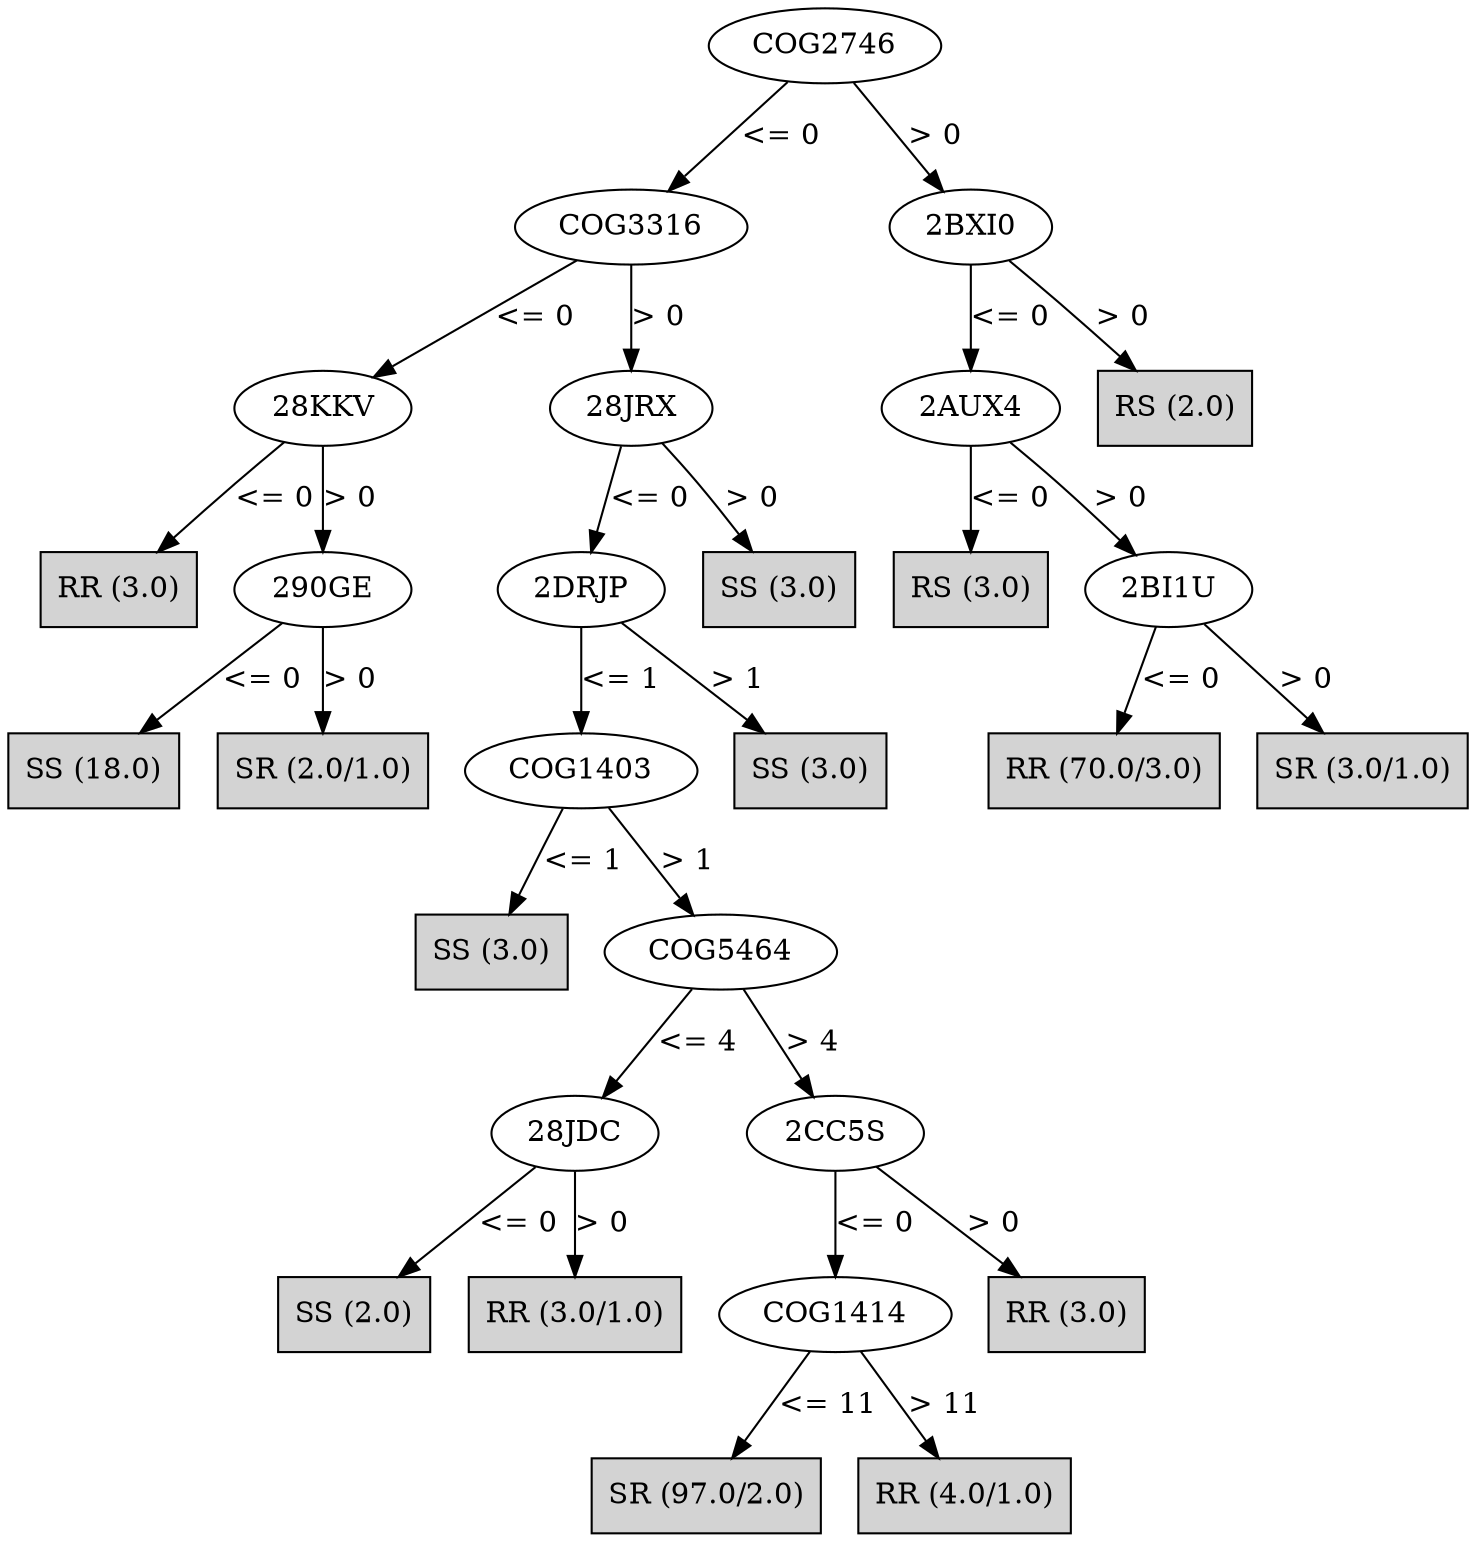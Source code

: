 digraph J48Tree {
N0 [label="COG2746" ]
N0->N1 [label="<= 0"]
N1 [label="COG3316" ]
N1->N2 [label="<= 0"]
N2 [label="28KKV" ]
N2->N3 [label="<= 0"]
N3 [label="RR (3.0)" shape=box style=filled ]
N2->N4 [label="> 0"]
N4 [label="290GE" ]
N4->N5 [label="<= 0"]
N5 [label="SS (18.0)" shape=box style=filled ]
N4->N6 [label="> 0"]
N6 [label="SR (2.0/1.0)" shape=box style=filled ]
N1->N7 [label="> 0"]
N7 [label="28JRX" ]
N7->N8 [label="<= 0"]
N8 [label="2DRJP" ]
N8->N9 [label="<= 1"]
N9 [label="COG1403" ]
N9->N10 [label="<= 1"]
N10 [label="SS (3.0)" shape=box style=filled ]
N9->N11 [label="> 1"]
N11 [label="COG5464" ]
N11->N12 [label="<= 4"]
N12 [label="28JDC" ]
N12->N13 [label="<= 0"]
N13 [label="SS (2.0)" shape=box style=filled ]
N12->N14 [label="> 0"]
N14 [label="RR (3.0/1.0)" shape=box style=filled ]
N11->N15 [label="> 4"]
N15 [label="2CC5S" ]
N15->N16 [label="<= 0"]
N16 [label="COG1414" ]
N16->N17 [label="<= 11"]
N17 [label="SR (97.0/2.0)" shape=box style=filled ]
N16->N18 [label="> 11"]
N18 [label="RR (4.0/1.0)" shape=box style=filled ]
N15->N19 [label="> 0"]
N19 [label="RR (3.0)" shape=box style=filled ]
N8->N20 [label="> 1"]
N20 [label="SS (3.0)" shape=box style=filled ]
N7->N21 [label="> 0"]
N21 [label="SS (3.0)" shape=box style=filled ]
N0->N22 [label="> 0"]
N22 [label="2BXI0" ]
N22->N23 [label="<= 0"]
N23 [label="2AUX4" ]
N23->N24 [label="<= 0"]
N24 [label="RS (3.0)" shape=box style=filled ]
N23->N25 [label="> 0"]
N25 [label="2BI1U" ]
N25->N26 [label="<= 0"]
N26 [label="RR (70.0/3.0)" shape=box style=filled ]
N25->N27 [label="> 0"]
N27 [label="SR (3.0/1.0)" shape=box style=filled ]
N22->N28 [label="> 0"]
N28 [label="RS (2.0)" shape=box style=filled ]
}

